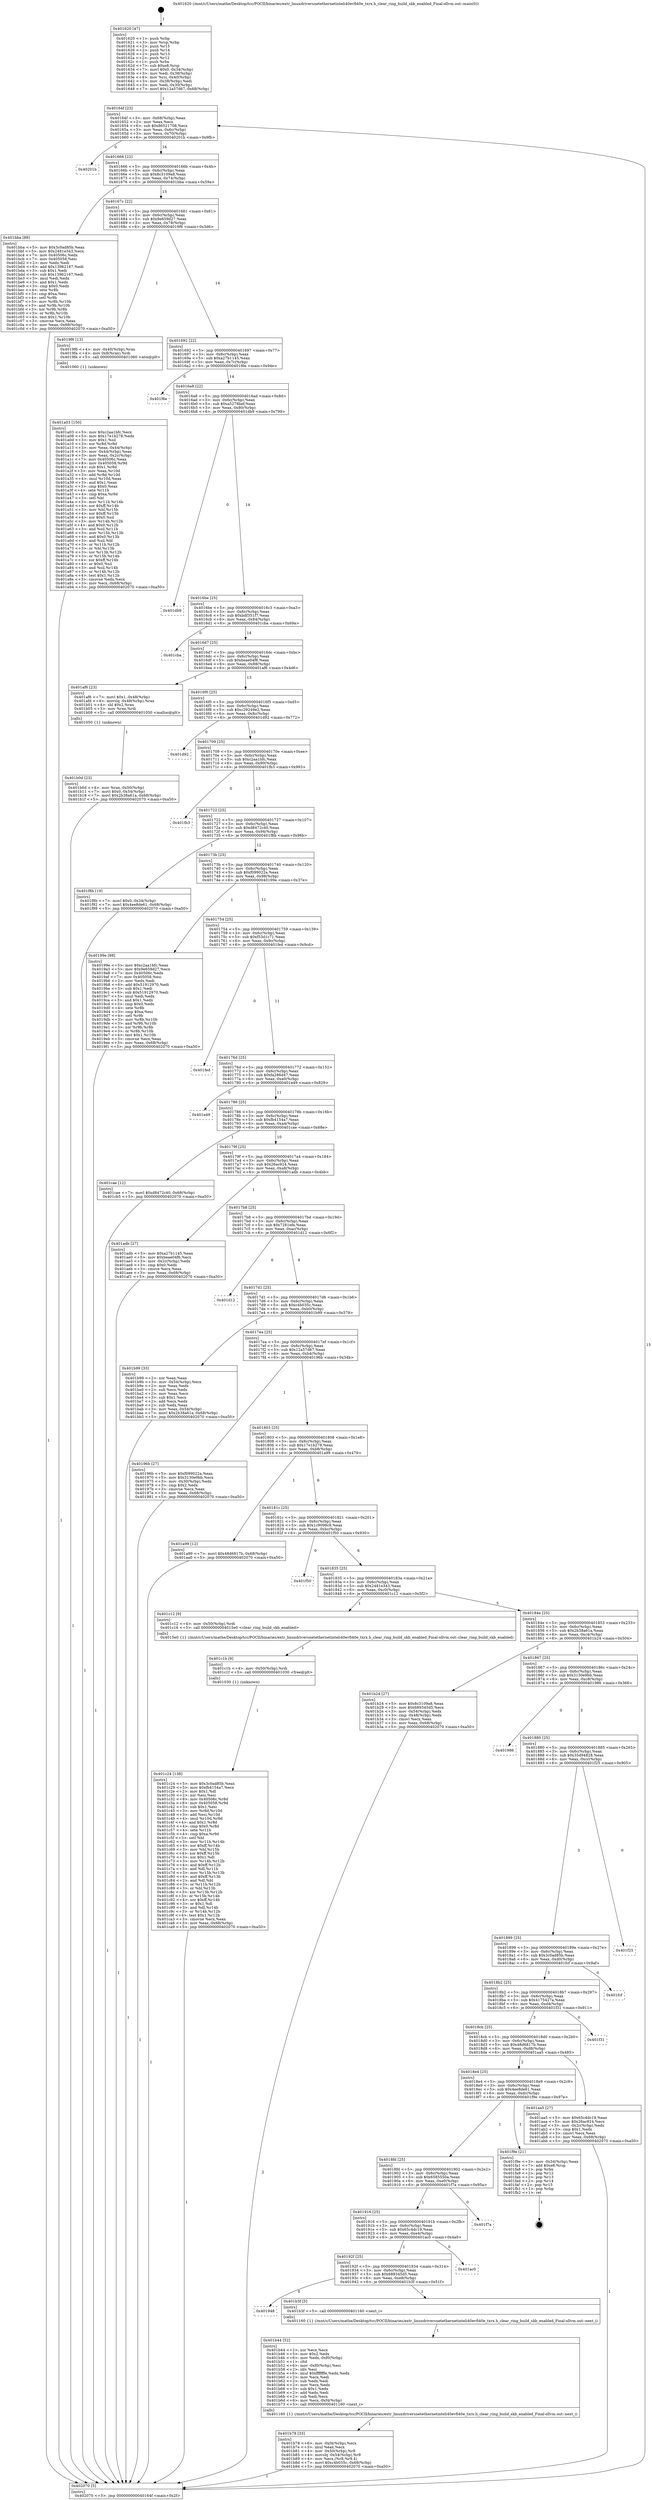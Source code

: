 digraph "0x401620" {
  label = "0x401620 (/mnt/c/Users/mathe/Desktop/tcc/POCII/binaries/extr_linuxdriversnetethernetinteli40evfi40e_txrx.h_clear_ring_build_skb_enabled_Final-ollvm.out::main(0))"
  labelloc = "t"
  node[shape=record]

  Entry [label="",width=0.3,height=0.3,shape=circle,fillcolor=black,style=filled]
  "0x40164f" [label="{
     0x40164f [23]\l
     | [instrs]\l
     &nbsp;&nbsp;0x40164f \<+3\>: mov -0x68(%rbp),%eax\l
     &nbsp;&nbsp;0x401652 \<+2\>: mov %eax,%ecx\l
     &nbsp;&nbsp;0x401654 \<+6\>: sub $0x86521708,%ecx\l
     &nbsp;&nbsp;0x40165a \<+3\>: mov %eax,-0x6c(%rbp)\l
     &nbsp;&nbsp;0x40165d \<+3\>: mov %ecx,-0x70(%rbp)\l
     &nbsp;&nbsp;0x401660 \<+6\>: je 000000000040201b \<main+0x9fb\>\l
  }"]
  "0x40201b" [label="{
     0x40201b\l
  }", style=dashed]
  "0x401666" [label="{
     0x401666 [22]\l
     | [instrs]\l
     &nbsp;&nbsp;0x401666 \<+5\>: jmp 000000000040166b \<main+0x4b\>\l
     &nbsp;&nbsp;0x40166b \<+3\>: mov -0x6c(%rbp),%eax\l
     &nbsp;&nbsp;0x40166e \<+5\>: sub $0x8c3109a8,%eax\l
     &nbsp;&nbsp;0x401673 \<+3\>: mov %eax,-0x74(%rbp)\l
     &nbsp;&nbsp;0x401676 \<+6\>: je 0000000000401bba \<main+0x59a\>\l
  }"]
  Exit [label="",width=0.3,height=0.3,shape=circle,fillcolor=black,style=filled,peripheries=2]
  "0x401bba" [label="{
     0x401bba [88]\l
     | [instrs]\l
     &nbsp;&nbsp;0x401bba \<+5\>: mov $0x3c0ad85b,%eax\l
     &nbsp;&nbsp;0x401bbf \<+5\>: mov $0x2481e343,%ecx\l
     &nbsp;&nbsp;0x401bc4 \<+7\>: mov 0x40506c,%edx\l
     &nbsp;&nbsp;0x401bcb \<+7\>: mov 0x405058,%esi\l
     &nbsp;&nbsp;0x401bd2 \<+2\>: mov %edx,%edi\l
     &nbsp;&nbsp;0x401bd4 \<+6\>: add $0x13962167,%edi\l
     &nbsp;&nbsp;0x401bda \<+3\>: sub $0x1,%edi\l
     &nbsp;&nbsp;0x401bdd \<+6\>: sub $0x13962167,%edi\l
     &nbsp;&nbsp;0x401be3 \<+3\>: imul %edi,%edx\l
     &nbsp;&nbsp;0x401be6 \<+3\>: and $0x1,%edx\l
     &nbsp;&nbsp;0x401be9 \<+3\>: cmp $0x0,%edx\l
     &nbsp;&nbsp;0x401bec \<+4\>: sete %r8b\l
     &nbsp;&nbsp;0x401bf0 \<+3\>: cmp $0xa,%esi\l
     &nbsp;&nbsp;0x401bf3 \<+4\>: setl %r9b\l
     &nbsp;&nbsp;0x401bf7 \<+3\>: mov %r8b,%r10b\l
     &nbsp;&nbsp;0x401bfa \<+3\>: and %r9b,%r10b\l
     &nbsp;&nbsp;0x401bfd \<+3\>: xor %r9b,%r8b\l
     &nbsp;&nbsp;0x401c00 \<+3\>: or %r8b,%r10b\l
     &nbsp;&nbsp;0x401c03 \<+4\>: test $0x1,%r10b\l
     &nbsp;&nbsp;0x401c07 \<+3\>: cmovne %ecx,%eax\l
     &nbsp;&nbsp;0x401c0a \<+3\>: mov %eax,-0x68(%rbp)\l
     &nbsp;&nbsp;0x401c0d \<+5\>: jmp 0000000000402070 \<main+0xa50\>\l
  }"]
  "0x40167c" [label="{
     0x40167c [22]\l
     | [instrs]\l
     &nbsp;&nbsp;0x40167c \<+5\>: jmp 0000000000401681 \<main+0x61\>\l
     &nbsp;&nbsp;0x401681 \<+3\>: mov -0x6c(%rbp),%eax\l
     &nbsp;&nbsp;0x401684 \<+5\>: sub $0x9e659d27,%eax\l
     &nbsp;&nbsp;0x401689 \<+3\>: mov %eax,-0x78(%rbp)\l
     &nbsp;&nbsp;0x40168c \<+6\>: je 00000000004019f6 \<main+0x3d6\>\l
  }"]
  "0x401c24" [label="{
     0x401c24 [138]\l
     | [instrs]\l
     &nbsp;&nbsp;0x401c24 \<+5\>: mov $0x3c0ad85b,%eax\l
     &nbsp;&nbsp;0x401c29 \<+5\>: mov $0xfb4154a7,%ecx\l
     &nbsp;&nbsp;0x401c2e \<+2\>: mov $0x1,%dl\l
     &nbsp;&nbsp;0x401c30 \<+2\>: xor %esi,%esi\l
     &nbsp;&nbsp;0x401c32 \<+8\>: mov 0x40506c,%r8d\l
     &nbsp;&nbsp;0x401c3a \<+8\>: mov 0x405058,%r9d\l
     &nbsp;&nbsp;0x401c42 \<+3\>: sub $0x1,%esi\l
     &nbsp;&nbsp;0x401c45 \<+3\>: mov %r8d,%r10d\l
     &nbsp;&nbsp;0x401c48 \<+3\>: add %esi,%r10d\l
     &nbsp;&nbsp;0x401c4b \<+4\>: imul %r10d,%r8d\l
     &nbsp;&nbsp;0x401c4f \<+4\>: and $0x1,%r8d\l
     &nbsp;&nbsp;0x401c53 \<+4\>: cmp $0x0,%r8d\l
     &nbsp;&nbsp;0x401c57 \<+4\>: sete %r11b\l
     &nbsp;&nbsp;0x401c5b \<+4\>: cmp $0xa,%r9d\l
     &nbsp;&nbsp;0x401c5f \<+3\>: setl %bl\l
     &nbsp;&nbsp;0x401c62 \<+3\>: mov %r11b,%r14b\l
     &nbsp;&nbsp;0x401c65 \<+4\>: xor $0xff,%r14b\l
     &nbsp;&nbsp;0x401c69 \<+3\>: mov %bl,%r15b\l
     &nbsp;&nbsp;0x401c6c \<+4\>: xor $0xff,%r15b\l
     &nbsp;&nbsp;0x401c70 \<+3\>: xor $0x1,%dl\l
     &nbsp;&nbsp;0x401c73 \<+3\>: mov %r14b,%r12b\l
     &nbsp;&nbsp;0x401c76 \<+4\>: and $0xff,%r12b\l
     &nbsp;&nbsp;0x401c7a \<+3\>: and %dl,%r11b\l
     &nbsp;&nbsp;0x401c7d \<+3\>: mov %r15b,%r13b\l
     &nbsp;&nbsp;0x401c80 \<+4\>: and $0xff,%r13b\l
     &nbsp;&nbsp;0x401c84 \<+2\>: and %dl,%bl\l
     &nbsp;&nbsp;0x401c86 \<+3\>: or %r11b,%r12b\l
     &nbsp;&nbsp;0x401c89 \<+3\>: or %bl,%r13b\l
     &nbsp;&nbsp;0x401c8c \<+3\>: xor %r13b,%r12b\l
     &nbsp;&nbsp;0x401c8f \<+3\>: or %r15b,%r14b\l
     &nbsp;&nbsp;0x401c92 \<+4\>: xor $0xff,%r14b\l
     &nbsp;&nbsp;0x401c96 \<+3\>: or $0x1,%dl\l
     &nbsp;&nbsp;0x401c99 \<+3\>: and %dl,%r14b\l
     &nbsp;&nbsp;0x401c9c \<+3\>: or %r14b,%r12b\l
     &nbsp;&nbsp;0x401c9f \<+4\>: test $0x1,%r12b\l
     &nbsp;&nbsp;0x401ca3 \<+3\>: cmovne %ecx,%eax\l
     &nbsp;&nbsp;0x401ca6 \<+3\>: mov %eax,-0x68(%rbp)\l
     &nbsp;&nbsp;0x401ca9 \<+5\>: jmp 0000000000402070 \<main+0xa50\>\l
  }"]
  "0x4019f6" [label="{
     0x4019f6 [13]\l
     | [instrs]\l
     &nbsp;&nbsp;0x4019f6 \<+4\>: mov -0x40(%rbp),%rax\l
     &nbsp;&nbsp;0x4019fa \<+4\>: mov 0x8(%rax),%rdi\l
     &nbsp;&nbsp;0x4019fe \<+5\>: call 0000000000401060 \<atoi@plt\>\l
     | [calls]\l
     &nbsp;&nbsp;0x401060 \{1\} (unknown)\l
  }"]
  "0x401692" [label="{
     0x401692 [22]\l
     | [instrs]\l
     &nbsp;&nbsp;0x401692 \<+5\>: jmp 0000000000401697 \<main+0x77\>\l
     &nbsp;&nbsp;0x401697 \<+3\>: mov -0x6c(%rbp),%eax\l
     &nbsp;&nbsp;0x40169a \<+5\>: sub $0xa27b1145,%eax\l
     &nbsp;&nbsp;0x40169f \<+3\>: mov %eax,-0x7c(%rbp)\l
     &nbsp;&nbsp;0x4016a2 \<+6\>: je 0000000000401f6e \<main+0x94e\>\l
  }"]
  "0x401c1b" [label="{
     0x401c1b [9]\l
     | [instrs]\l
     &nbsp;&nbsp;0x401c1b \<+4\>: mov -0x50(%rbp),%rdi\l
     &nbsp;&nbsp;0x401c1f \<+5\>: call 0000000000401030 \<free@plt\>\l
     | [calls]\l
     &nbsp;&nbsp;0x401030 \{1\} (unknown)\l
  }"]
  "0x401f6e" [label="{
     0x401f6e\l
  }", style=dashed]
  "0x4016a8" [label="{
     0x4016a8 [22]\l
     | [instrs]\l
     &nbsp;&nbsp;0x4016a8 \<+5\>: jmp 00000000004016ad \<main+0x8d\>\l
     &nbsp;&nbsp;0x4016ad \<+3\>: mov -0x6c(%rbp),%eax\l
     &nbsp;&nbsp;0x4016b0 \<+5\>: sub $0xa5278bef,%eax\l
     &nbsp;&nbsp;0x4016b5 \<+3\>: mov %eax,-0x80(%rbp)\l
     &nbsp;&nbsp;0x4016b8 \<+6\>: je 0000000000401db9 \<main+0x799\>\l
  }"]
  "0x401b78" [label="{
     0x401b78 [33]\l
     | [instrs]\l
     &nbsp;&nbsp;0x401b78 \<+6\>: mov -0xf4(%rbp),%ecx\l
     &nbsp;&nbsp;0x401b7e \<+3\>: imul %eax,%ecx\l
     &nbsp;&nbsp;0x401b81 \<+4\>: mov -0x50(%rbp),%r8\l
     &nbsp;&nbsp;0x401b85 \<+4\>: movslq -0x54(%rbp),%r9\l
     &nbsp;&nbsp;0x401b89 \<+4\>: mov %ecx,(%r8,%r9,4)\l
     &nbsp;&nbsp;0x401b8d \<+7\>: movl $0xc4b035c,-0x68(%rbp)\l
     &nbsp;&nbsp;0x401b94 \<+5\>: jmp 0000000000402070 \<main+0xa50\>\l
  }"]
  "0x401db9" [label="{
     0x401db9\l
  }", style=dashed]
  "0x4016be" [label="{
     0x4016be [25]\l
     | [instrs]\l
     &nbsp;&nbsp;0x4016be \<+5\>: jmp 00000000004016c3 \<main+0xa3\>\l
     &nbsp;&nbsp;0x4016c3 \<+3\>: mov -0x6c(%rbp),%eax\l
     &nbsp;&nbsp;0x4016c6 \<+5\>: sub $0xbdf351f7,%eax\l
     &nbsp;&nbsp;0x4016cb \<+6\>: mov %eax,-0x84(%rbp)\l
     &nbsp;&nbsp;0x4016d1 \<+6\>: je 0000000000401cba \<main+0x69a\>\l
  }"]
  "0x401b44" [label="{
     0x401b44 [52]\l
     | [instrs]\l
     &nbsp;&nbsp;0x401b44 \<+2\>: xor %ecx,%ecx\l
     &nbsp;&nbsp;0x401b46 \<+5\>: mov $0x2,%edx\l
     &nbsp;&nbsp;0x401b4b \<+6\>: mov %edx,-0xf0(%rbp)\l
     &nbsp;&nbsp;0x401b51 \<+1\>: cltd\l
     &nbsp;&nbsp;0x401b52 \<+6\>: mov -0xf0(%rbp),%esi\l
     &nbsp;&nbsp;0x401b58 \<+2\>: idiv %esi\l
     &nbsp;&nbsp;0x401b5a \<+6\>: imul $0xfffffffe,%edx,%edx\l
     &nbsp;&nbsp;0x401b60 \<+2\>: mov %ecx,%edi\l
     &nbsp;&nbsp;0x401b62 \<+2\>: sub %edx,%edi\l
     &nbsp;&nbsp;0x401b64 \<+2\>: mov %ecx,%edx\l
     &nbsp;&nbsp;0x401b66 \<+3\>: sub $0x1,%edx\l
     &nbsp;&nbsp;0x401b69 \<+2\>: add %edx,%edi\l
     &nbsp;&nbsp;0x401b6b \<+2\>: sub %edi,%ecx\l
     &nbsp;&nbsp;0x401b6d \<+6\>: mov %ecx,-0xf4(%rbp)\l
     &nbsp;&nbsp;0x401b73 \<+5\>: call 0000000000401160 \<next_i\>\l
     | [calls]\l
     &nbsp;&nbsp;0x401160 \{1\} (/mnt/c/Users/mathe/Desktop/tcc/POCII/binaries/extr_linuxdriversnetethernetinteli40evfi40e_txrx.h_clear_ring_build_skb_enabled_Final-ollvm.out::next_i)\l
  }"]
  "0x401cba" [label="{
     0x401cba\l
  }", style=dashed]
  "0x4016d7" [label="{
     0x4016d7 [25]\l
     | [instrs]\l
     &nbsp;&nbsp;0x4016d7 \<+5\>: jmp 00000000004016dc \<main+0xbc\>\l
     &nbsp;&nbsp;0x4016dc \<+3\>: mov -0x6c(%rbp),%eax\l
     &nbsp;&nbsp;0x4016df \<+5\>: sub $0xbeae04f6,%eax\l
     &nbsp;&nbsp;0x4016e4 \<+6\>: mov %eax,-0x88(%rbp)\l
     &nbsp;&nbsp;0x4016ea \<+6\>: je 0000000000401af6 \<main+0x4d6\>\l
  }"]
  "0x401948" [label="{
     0x401948\l
  }", style=dashed]
  "0x401af6" [label="{
     0x401af6 [23]\l
     | [instrs]\l
     &nbsp;&nbsp;0x401af6 \<+7\>: movl $0x1,-0x48(%rbp)\l
     &nbsp;&nbsp;0x401afd \<+4\>: movslq -0x48(%rbp),%rax\l
     &nbsp;&nbsp;0x401b01 \<+4\>: shl $0x2,%rax\l
     &nbsp;&nbsp;0x401b05 \<+3\>: mov %rax,%rdi\l
     &nbsp;&nbsp;0x401b08 \<+5\>: call 0000000000401050 \<malloc@plt\>\l
     | [calls]\l
     &nbsp;&nbsp;0x401050 \{1\} (unknown)\l
  }"]
  "0x4016f0" [label="{
     0x4016f0 [25]\l
     | [instrs]\l
     &nbsp;&nbsp;0x4016f0 \<+5\>: jmp 00000000004016f5 \<main+0xd5\>\l
     &nbsp;&nbsp;0x4016f5 \<+3\>: mov -0x6c(%rbp),%eax\l
     &nbsp;&nbsp;0x4016f8 \<+5\>: sub $0xc29249e2,%eax\l
     &nbsp;&nbsp;0x4016fd \<+6\>: mov %eax,-0x8c(%rbp)\l
     &nbsp;&nbsp;0x401703 \<+6\>: je 0000000000401d92 \<main+0x772\>\l
  }"]
  "0x401b3f" [label="{
     0x401b3f [5]\l
     | [instrs]\l
     &nbsp;&nbsp;0x401b3f \<+5\>: call 0000000000401160 \<next_i\>\l
     | [calls]\l
     &nbsp;&nbsp;0x401160 \{1\} (/mnt/c/Users/mathe/Desktop/tcc/POCII/binaries/extr_linuxdriversnetethernetinteli40evfi40e_txrx.h_clear_ring_build_skb_enabled_Final-ollvm.out::next_i)\l
  }"]
  "0x401d92" [label="{
     0x401d92\l
  }", style=dashed]
  "0x401709" [label="{
     0x401709 [25]\l
     | [instrs]\l
     &nbsp;&nbsp;0x401709 \<+5\>: jmp 000000000040170e \<main+0xee\>\l
     &nbsp;&nbsp;0x40170e \<+3\>: mov -0x6c(%rbp),%eax\l
     &nbsp;&nbsp;0x401711 \<+5\>: sub $0xc2aa1bfc,%eax\l
     &nbsp;&nbsp;0x401716 \<+6\>: mov %eax,-0x90(%rbp)\l
     &nbsp;&nbsp;0x40171c \<+6\>: je 0000000000401fb3 \<main+0x993\>\l
  }"]
  "0x40192f" [label="{
     0x40192f [25]\l
     | [instrs]\l
     &nbsp;&nbsp;0x40192f \<+5\>: jmp 0000000000401934 \<main+0x314\>\l
     &nbsp;&nbsp;0x401934 \<+3\>: mov -0x6c(%rbp),%eax\l
     &nbsp;&nbsp;0x401937 \<+5\>: sub $0x689345d5,%eax\l
     &nbsp;&nbsp;0x40193c \<+6\>: mov %eax,-0xe8(%rbp)\l
     &nbsp;&nbsp;0x401942 \<+6\>: je 0000000000401b3f \<main+0x51f\>\l
  }"]
  "0x401fb3" [label="{
     0x401fb3\l
  }", style=dashed]
  "0x401722" [label="{
     0x401722 [25]\l
     | [instrs]\l
     &nbsp;&nbsp;0x401722 \<+5\>: jmp 0000000000401727 \<main+0x107\>\l
     &nbsp;&nbsp;0x401727 \<+3\>: mov -0x6c(%rbp),%eax\l
     &nbsp;&nbsp;0x40172a \<+5\>: sub $0xd8472c40,%eax\l
     &nbsp;&nbsp;0x40172f \<+6\>: mov %eax,-0x94(%rbp)\l
     &nbsp;&nbsp;0x401735 \<+6\>: je 0000000000401f8b \<main+0x96b\>\l
  }"]
  "0x401ac0" [label="{
     0x401ac0\l
  }", style=dashed]
  "0x401f8b" [label="{
     0x401f8b [19]\l
     | [instrs]\l
     &nbsp;&nbsp;0x401f8b \<+7\>: movl $0x0,-0x34(%rbp)\l
     &nbsp;&nbsp;0x401f92 \<+7\>: movl $0x4ee8de61,-0x68(%rbp)\l
     &nbsp;&nbsp;0x401f99 \<+5\>: jmp 0000000000402070 \<main+0xa50\>\l
  }"]
  "0x40173b" [label="{
     0x40173b [25]\l
     | [instrs]\l
     &nbsp;&nbsp;0x40173b \<+5\>: jmp 0000000000401740 \<main+0x120\>\l
     &nbsp;&nbsp;0x401740 \<+3\>: mov -0x6c(%rbp),%eax\l
     &nbsp;&nbsp;0x401743 \<+5\>: sub $0xf099022a,%eax\l
     &nbsp;&nbsp;0x401748 \<+6\>: mov %eax,-0x98(%rbp)\l
     &nbsp;&nbsp;0x40174e \<+6\>: je 000000000040199e \<main+0x37e\>\l
  }"]
  "0x401916" [label="{
     0x401916 [25]\l
     | [instrs]\l
     &nbsp;&nbsp;0x401916 \<+5\>: jmp 000000000040191b \<main+0x2fb\>\l
     &nbsp;&nbsp;0x40191b \<+3\>: mov -0x6c(%rbp),%eax\l
     &nbsp;&nbsp;0x40191e \<+5\>: sub $0x65c4dc19,%eax\l
     &nbsp;&nbsp;0x401923 \<+6\>: mov %eax,-0xe4(%rbp)\l
     &nbsp;&nbsp;0x401929 \<+6\>: je 0000000000401ac0 \<main+0x4a0\>\l
  }"]
  "0x40199e" [label="{
     0x40199e [88]\l
     | [instrs]\l
     &nbsp;&nbsp;0x40199e \<+5\>: mov $0xc2aa1bfc,%eax\l
     &nbsp;&nbsp;0x4019a3 \<+5\>: mov $0x9e659d27,%ecx\l
     &nbsp;&nbsp;0x4019a8 \<+7\>: mov 0x40506c,%edx\l
     &nbsp;&nbsp;0x4019af \<+7\>: mov 0x405058,%esi\l
     &nbsp;&nbsp;0x4019b6 \<+2\>: mov %edx,%edi\l
     &nbsp;&nbsp;0x4019b8 \<+6\>: add $0x51912970,%edi\l
     &nbsp;&nbsp;0x4019be \<+3\>: sub $0x1,%edi\l
     &nbsp;&nbsp;0x4019c1 \<+6\>: sub $0x51912970,%edi\l
     &nbsp;&nbsp;0x4019c7 \<+3\>: imul %edi,%edx\l
     &nbsp;&nbsp;0x4019ca \<+3\>: and $0x1,%edx\l
     &nbsp;&nbsp;0x4019cd \<+3\>: cmp $0x0,%edx\l
     &nbsp;&nbsp;0x4019d0 \<+4\>: sete %r8b\l
     &nbsp;&nbsp;0x4019d4 \<+3\>: cmp $0xa,%esi\l
     &nbsp;&nbsp;0x4019d7 \<+4\>: setl %r9b\l
     &nbsp;&nbsp;0x4019db \<+3\>: mov %r8b,%r10b\l
     &nbsp;&nbsp;0x4019de \<+3\>: and %r9b,%r10b\l
     &nbsp;&nbsp;0x4019e1 \<+3\>: xor %r9b,%r8b\l
     &nbsp;&nbsp;0x4019e4 \<+3\>: or %r8b,%r10b\l
     &nbsp;&nbsp;0x4019e7 \<+4\>: test $0x1,%r10b\l
     &nbsp;&nbsp;0x4019eb \<+3\>: cmovne %ecx,%eax\l
     &nbsp;&nbsp;0x4019ee \<+3\>: mov %eax,-0x68(%rbp)\l
     &nbsp;&nbsp;0x4019f1 \<+5\>: jmp 0000000000402070 \<main+0xa50\>\l
  }"]
  "0x401754" [label="{
     0x401754 [25]\l
     | [instrs]\l
     &nbsp;&nbsp;0x401754 \<+5\>: jmp 0000000000401759 \<main+0x139\>\l
     &nbsp;&nbsp;0x401759 \<+3\>: mov -0x6c(%rbp),%eax\l
     &nbsp;&nbsp;0x40175c \<+5\>: sub $0xf53d1c71,%eax\l
     &nbsp;&nbsp;0x401761 \<+6\>: mov %eax,-0x9c(%rbp)\l
     &nbsp;&nbsp;0x401767 \<+6\>: je 0000000000401fed \<main+0x9cd\>\l
  }"]
  "0x401f7a" [label="{
     0x401f7a\l
  }", style=dashed]
  "0x401fed" [label="{
     0x401fed\l
  }", style=dashed]
  "0x40176d" [label="{
     0x40176d [25]\l
     | [instrs]\l
     &nbsp;&nbsp;0x40176d \<+5\>: jmp 0000000000401772 \<main+0x152\>\l
     &nbsp;&nbsp;0x401772 \<+3\>: mov -0x6c(%rbp),%eax\l
     &nbsp;&nbsp;0x401775 \<+5\>: sub $0xfa286d47,%eax\l
     &nbsp;&nbsp;0x40177a \<+6\>: mov %eax,-0xa0(%rbp)\l
     &nbsp;&nbsp;0x401780 \<+6\>: je 0000000000401e49 \<main+0x829\>\l
  }"]
  "0x4018fd" [label="{
     0x4018fd [25]\l
     | [instrs]\l
     &nbsp;&nbsp;0x4018fd \<+5\>: jmp 0000000000401902 \<main+0x2e2\>\l
     &nbsp;&nbsp;0x401902 \<+3\>: mov -0x6c(%rbp),%eax\l
     &nbsp;&nbsp;0x401905 \<+5\>: sub $0x6585550a,%eax\l
     &nbsp;&nbsp;0x40190a \<+6\>: mov %eax,-0xe0(%rbp)\l
     &nbsp;&nbsp;0x401910 \<+6\>: je 0000000000401f7a \<main+0x95a\>\l
  }"]
  "0x401e49" [label="{
     0x401e49\l
  }", style=dashed]
  "0x401786" [label="{
     0x401786 [25]\l
     | [instrs]\l
     &nbsp;&nbsp;0x401786 \<+5\>: jmp 000000000040178b \<main+0x16b\>\l
     &nbsp;&nbsp;0x40178b \<+3\>: mov -0x6c(%rbp),%eax\l
     &nbsp;&nbsp;0x40178e \<+5\>: sub $0xfb4154a7,%eax\l
     &nbsp;&nbsp;0x401793 \<+6\>: mov %eax,-0xa4(%rbp)\l
     &nbsp;&nbsp;0x401799 \<+6\>: je 0000000000401cae \<main+0x68e\>\l
  }"]
  "0x401f9e" [label="{
     0x401f9e [21]\l
     | [instrs]\l
     &nbsp;&nbsp;0x401f9e \<+3\>: mov -0x34(%rbp),%eax\l
     &nbsp;&nbsp;0x401fa1 \<+7\>: add $0xe8,%rsp\l
     &nbsp;&nbsp;0x401fa8 \<+1\>: pop %rbx\l
     &nbsp;&nbsp;0x401fa9 \<+2\>: pop %r12\l
     &nbsp;&nbsp;0x401fab \<+2\>: pop %r13\l
     &nbsp;&nbsp;0x401fad \<+2\>: pop %r14\l
     &nbsp;&nbsp;0x401faf \<+2\>: pop %r15\l
     &nbsp;&nbsp;0x401fb1 \<+1\>: pop %rbp\l
     &nbsp;&nbsp;0x401fb2 \<+1\>: ret\l
  }"]
  "0x401cae" [label="{
     0x401cae [12]\l
     | [instrs]\l
     &nbsp;&nbsp;0x401cae \<+7\>: movl $0xd8472c40,-0x68(%rbp)\l
     &nbsp;&nbsp;0x401cb5 \<+5\>: jmp 0000000000402070 \<main+0xa50\>\l
  }"]
  "0x40179f" [label="{
     0x40179f [25]\l
     | [instrs]\l
     &nbsp;&nbsp;0x40179f \<+5\>: jmp 00000000004017a4 \<main+0x184\>\l
     &nbsp;&nbsp;0x4017a4 \<+3\>: mov -0x6c(%rbp),%eax\l
     &nbsp;&nbsp;0x4017a7 \<+5\>: sub $0x26ac924,%eax\l
     &nbsp;&nbsp;0x4017ac \<+6\>: mov %eax,-0xa8(%rbp)\l
     &nbsp;&nbsp;0x4017b2 \<+6\>: je 0000000000401adb \<main+0x4bb\>\l
  }"]
  "0x401b0d" [label="{
     0x401b0d [23]\l
     | [instrs]\l
     &nbsp;&nbsp;0x401b0d \<+4\>: mov %rax,-0x50(%rbp)\l
     &nbsp;&nbsp;0x401b11 \<+7\>: movl $0x0,-0x54(%rbp)\l
     &nbsp;&nbsp;0x401b18 \<+7\>: movl $0x2b38a61a,-0x68(%rbp)\l
     &nbsp;&nbsp;0x401b1f \<+5\>: jmp 0000000000402070 \<main+0xa50\>\l
  }"]
  "0x401adb" [label="{
     0x401adb [27]\l
     | [instrs]\l
     &nbsp;&nbsp;0x401adb \<+5\>: mov $0xa27b1145,%eax\l
     &nbsp;&nbsp;0x401ae0 \<+5\>: mov $0xbeae04f6,%ecx\l
     &nbsp;&nbsp;0x401ae5 \<+3\>: mov -0x2c(%rbp),%edx\l
     &nbsp;&nbsp;0x401ae8 \<+3\>: cmp $0x0,%edx\l
     &nbsp;&nbsp;0x401aeb \<+3\>: cmove %ecx,%eax\l
     &nbsp;&nbsp;0x401aee \<+3\>: mov %eax,-0x68(%rbp)\l
     &nbsp;&nbsp;0x401af1 \<+5\>: jmp 0000000000402070 \<main+0xa50\>\l
  }"]
  "0x4017b8" [label="{
     0x4017b8 [25]\l
     | [instrs]\l
     &nbsp;&nbsp;0x4017b8 \<+5\>: jmp 00000000004017bd \<main+0x19d\>\l
     &nbsp;&nbsp;0x4017bd \<+3\>: mov -0x6c(%rbp),%eax\l
     &nbsp;&nbsp;0x4017c0 \<+5\>: sub $0x7281efe,%eax\l
     &nbsp;&nbsp;0x4017c5 \<+6\>: mov %eax,-0xac(%rbp)\l
     &nbsp;&nbsp;0x4017cb \<+6\>: je 0000000000401d12 \<main+0x6f2\>\l
  }"]
  "0x4018e4" [label="{
     0x4018e4 [25]\l
     | [instrs]\l
     &nbsp;&nbsp;0x4018e4 \<+5\>: jmp 00000000004018e9 \<main+0x2c9\>\l
     &nbsp;&nbsp;0x4018e9 \<+3\>: mov -0x6c(%rbp),%eax\l
     &nbsp;&nbsp;0x4018ec \<+5\>: sub $0x4ee8de61,%eax\l
     &nbsp;&nbsp;0x4018f1 \<+6\>: mov %eax,-0xdc(%rbp)\l
     &nbsp;&nbsp;0x4018f7 \<+6\>: je 0000000000401f9e \<main+0x97e\>\l
  }"]
  "0x401d12" [label="{
     0x401d12\l
  }", style=dashed]
  "0x4017d1" [label="{
     0x4017d1 [25]\l
     | [instrs]\l
     &nbsp;&nbsp;0x4017d1 \<+5\>: jmp 00000000004017d6 \<main+0x1b6\>\l
     &nbsp;&nbsp;0x4017d6 \<+3\>: mov -0x6c(%rbp),%eax\l
     &nbsp;&nbsp;0x4017d9 \<+5\>: sub $0xc4b035c,%eax\l
     &nbsp;&nbsp;0x4017de \<+6\>: mov %eax,-0xb0(%rbp)\l
     &nbsp;&nbsp;0x4017e4 \<+6\>: je 0000000000401b99 \<main+0x579\>\l
  }"]
  "0x401aa5" [label="{
     0x401aa5 [27]\l
     | [instrs]\l
     &nbsp;&nbsp;0x401aa5 \<+5\>: mov $0x65c4dc19,%eax\l
     &nbsp;&nbsp;0x401aaa \<+5\>: mov $0x26ac924,%ecx\l
     &nbsp;&nbsp;0x401aaf \<+3\>: mov -0x2c(%rbp),%edx\l
     &nbsp;&nbsp;0x401ab2 \<+3\>: cmp $0x1,%edx\l
     &nbsp;&nbsp;0x401ab5 \<+3\>: cmovl %ecx,%eax\l
     &nbsp;&nbsp;0x401ab8 \<+3\>: mov %eax,-0x68(%rbp)\l
     &nbsp;&nbsp;0x401abb \<+5\>: jmp 0000000000402070 \<main+0xa50\>\l
  }"]
  "0x401b99" [label="{
     0x401b99 [33]\l
     | [instrs]\l
     &nbsp;&nbsp;0x401b99 \<+2\>: xor %eax,%eax\l
     &nbsp;&nbsp;0x401b9b \<+3\>: mov -0x54(%rbp),%ecx\l
     &nbsp;&nbsp;0x401b9e \<+2\>: mov %eax,%edx\l
     &nbsp;&nbsp;0x401ba0 \<+2\>: sub %ecx,%edx\l
     &nbsp;&nbsp;0x401ba2 \<+2\>: mov %eax,%ecx\l
     &nbsp;&nbsp;0x401ba4 \<+3\>: sub $0x1,%ecx\l
     &nbsp;&nbsp;0x401ba7 \<+2\>: add %ecx,%edx\l
     &nbsp;&nbsp;0x401ba9 \<+2\>: sub %edx,%eax\l
     &nbsp;&nbsp;0x401bab \<+3\>: mov %eax,-0x54(%rbp)\l
     &nbsp;&nbsp;0x401bae \<+7\>: movl $0x2b38a61a,-0x68(%rbp)\l
     &nbsp;&nbsp;0x401bb5 \<+5\>: jmp 0000000000402070 \<main+0xa50\>\l
  }"]
  "0x4017ea" [label="{
     0x4017ea [25]\l
     | [instrs]\l
     &nbsp;&nbsp;0x4017ea \<+5\>: jmp 00000000004017ef \<main+0x1cf\>\l
     &nbsp;&nbsp;0x4017ef \<+3\>: mov -0x6c(%rbp),%eax\l
     &nbsp;&nbsp;0x4017f2 \<+5\>: sub $0x12a57d67,%eax\l
     &nbsp;&nbsp;0x4017f7 \<+6\>: mov %eax,-0xb4(%rbp)\l
     &nbsp;&nbsp;0x4017fd \<+6\>: je 000000000040196b \<main+0x34b\>\l
  }"]
  "0x4018cb" [label="{
     0x4018cb [25]\l
     | [instrs]\l
     &nbsp;&nbsp;0x4018cb \<+5\>: jmp 00000000004018d0 \<main+0x2b0\>\l
     &nbsp;&nbsp;0x4018d0 \<+3\>: mov -0x6c(%rbp),%eax\l
     &nbsp;&nbsp;0x4018d3 \<+5\>: sub $0x48d6817b,%eax\l
     &nbsp;&nbsp;0x4018d8 \<+6\>: mov %eax,-0xd8(%rbp)\l
     &nbsp;&nbsp;0x4018de \<+6\>: je 0000000000401aa5 \<main+0x485\>\l
  }"]
  "0x40196b" [label="{
     0x40196b [27]\l
     | [instrs]\l
     &nbsp;&nbsp;0x40196b \<+5\>: mov $0xf099022a,%eax\l
     &nbsp;&nbsp;0x401970 \<+5\>: mov $0x3130e9bb,%ecx\l
     &nbsp;&nbsp;0x401975 \<+3\>: mov -0x30(%rbp),%edx\l
     &nbsp;&nbsp;0x401978 \<+3\>: cmp $0x2,%edx\l
     &nbsp;&nbsp;0x40197b \<+3\>: cmovne %ecx,%eax\l
     &nbsp;&nbsp;0x40197e \<+3\>: mov %eax,-0x68(%rbp)\l
     &nbsp;&nbsp;0x401981 \<+5\>: jmp 0000000000402070 \<main+0xa50\>\l
  }"]
  "0x401803" [label="{
     0x401803 [25]\l
     | [instrs]\l
     &nbsp;&nbsp;0x401803 \<+5\>: jmp 0000000000401808 \<main+0x1e8\>\l
     &nbsp;&nbsp;0x401808 \<+3\>: mov -0x6c(%rbp),%eax\l
     &nbsp;&nbsp;0x40180b \<+5\>: sub $0x17e1b278,%eax\l
     &nbsp;&nbsp;0x401810 \<+6\>: mov %eax,-0xb8(%rbp)\l
     &nbsp;&nbsp;0x401816 \<+6\>: je 0000000000401a99 \<main+0x479\>\l
  }"]
  "0x402070" [label="{
     0x402070 [5]\l
     | [instrs]\l
     &nbsp;&nbsp;0x402070 \<+5\>: jmp 000000000040164f \<main+0x2f\>\l
  }"]
  "0x401620" [label="{
     0x401620 [47]\l
     | [instrs]\l
     &nbsp;&nbsp;0x401620 \<+1\>: push %rbp\l
     &nbsp;&nbsp;0x401621 \<+3\>: mov %rsp,%rbp\l
     &nbsp;&nbsp;0x401624 \<+2\>: push %r15\l
     &nbsp;&nbsp;0x401626 \<+2\>: push %r14\l
     &nbsp;&nbsp;0x401628 \<+2\>: push %r13\l
     &nbsp;&nbsp;0x40162a \<+2\>: push %r12\l
     &nbsp;&nbsp;0x40162c \<+1\>: push %rbx\l
     &nbsp;&nbsp;0x40162d \<+7\>: sub $0xe8,%rsp\l
     &nbsp;&nbsp;0x401634 \<+7\>: movl $0x0,-0x34(%rbp)\l
     &nbsp;&nbsp;0x40163b \<+3\>: mov %edi,-0x38(%rbp)\l
     &nbsp;&nbsp;0x40163e \<+4\>: mov %rsi,-0x40(%rbp)\l
     &nbsp;&nbsp;0x401642 \<+3\>: mov -0x38(%rbp),%edi\l
     &nbsp;&nbsp;0x401645 \<+3\>: mov %edi,-0x30(%rbp)\l
     &nbsp;&nbsp;0x401648 \<+7\>: movl $0x12a57d67,-0x68(%rbp)\l
  }"]
  "0x401a03" [label="{
     0x401a03 [150]\l
     | [instrs]\l
     &nbsp;&nbsp;0x401a03 \<+5\>: mov $0xc2aa1bfc,%ecx\l
     &nbsp;&nbsp;0x401a08 \<+5\>: mov $0x17e1b278,%edx\l
     &nbsp;&nbsp;0x401a0d \<+3\>: mov $0x1,%sil\l
     &nbsp;&nbsp;0x401a10 \<+3\>: xor %r8d,%r8d\l
     &nbsp;&nbsp;0x401a13 \<+3\>: mov %eax,-0x44(%rbp)\l
     &nbsp;&nbsp;0x401a16 \<+3\>: mov -0x44(%rbp),%eax\l
     &nbsp;&nbsp;0x401a19 \<+3\>: mov %eax,-0x2c(%rbp)\l
     &nbsp;&nbsp;0x401a1c \<+7\>: mov 0x40506c,%eax\l
     &nbsp;&nbsp;0x401a23 \<+8\>: mov 0x405058,%r9d\l
     &nbsp;&nbsp;0x401a2b \<+4\>: sub $0x1,%r8d\l
     &nbsp;&nbsp;0x401a2f \<+3\>: mov %eax,%r10d\l
     &nbsp;&nbsp;0x401a32 \<+3\>: add %r8d,%r10d\l
     &nbsp;&nbsp;0x401a35 \<+4\>: imul %r10d,%eax\l
     &nbsp;&nbsp;0x401a39 \<+3\>: and $0x1,%eax\l
     &nbsp;&nbsp;0x401a3c \<+3\>: cmp $0x0,%eax\l
     &nbsp;&nbsp;0x401a3f \<+4\>: sete %r11b\l
     &nbsp;&nbsp;0x401a43 \<+4\>: cmp $0xa,%r9d\l
     &nbsp;&nbsp;0x401a47 \<+3\>: setl %bl\l
     &nbsp;&nbsp;0x401a4a \<+3\>: mov %r11b,%r14b\l
     &nbsp;&nbsp;0x401a4d \<+4\>: xor $0xff,%r14b\l
     &nbsp;&nbsp;0x401a51 \<+3\>: mov %bl,%r15b\l
     &nbsp;&nbsp;0x401a54 \<+4\>: xor $0xff,%r15b\l
     &nbsp;&nbsp;0x401a58 \<+4\>: xor $0x0,%sil\l
     &nbsp;&nbsp;0x401a5c \<+3\>: mov %r14b,%r12b\l
     &nbsp;&nbsp;0x401a5f \<+4\>: and $0x0,%r12b\l
     &nbsp;&nbsp;0x401a63 \<+3\>: and %sil,%r11b\l
     &nbsp;&nbsp;0x401a66 \<+3\>: mov %r15b,%r13b\l
     &nbsp;&nbsp;0x401a69 \<+4\>: and $0x0,%r13b\l
     &nbsp;&nbsp;0x401a6d \<+3\>: and %sil,%bl\l
     &nbsp;&nbsp;0x401a70 \<+3\>: or %r11b,%r12b\l
     &nbsp;&nbsp;0x401a73 \<+3\>: or %bl,%r13b\l
     &nbsp;&nbsp;0x401a76 \<+3\>: xor %r13b,%r12b\l
     &nbsp;&nbsp;0x401a79 \<+3\>: or %r15b,%r14b\l
     &nbsp;&nbsp;0x401a7c \<+4\>: xor $0xff,%r14b\l
     &nbsp;&nbsp;0x401a80 \<+4\>: or $0x0,%sil\l
     &nbsp;&nbsp;0x401a84 \<+3\>: and %sil,%r14b\l
     &nbsp;&nbsp;0x401a87 \<+3\>: or %r14b,%r12b\l
     &nbsp;&nbsp;0x401a8a \<+4\>: test $0x1,%r12b\l
     &nbsp;&nbsp;0x401a8e \<+3\>: cmovne %edx,%ecx\l
     &nbsp;&nbsp;0x401a91 \<+3\>: mov %ecx,-0x68(%rbp)\l
     &nbsp;&nbsp;0x401a94 \<+5\>: jmp 0000000000402070 \<main+0xa50\>\l
  }"]
  "0x401f31" [label="{
     0x401f31\l
  }", style=dashed]
  "0x401a99" [label="{
     0x401a99 [12]\l
     | [instrs]\l
     &nbsp;&nbsp;0x401a99 \<+7\>: movl $0x48d6817b,-0x68(%rbp)\l
     &nbsp;&nbsp;0x401aa0 \<+5\>: jmp 0000000000402070 \<main+0xa50\>\l
  }"]
  "0x40181c" [label="{
     0x40181c [25]\l
     | [instrs]\l
     &nbsp;&nbsp;0x40181c \<+5\>: jmp 0000000000401821 \<main+0x201\>\l
     &nbsp;&nbsp;0x401821 \<+3\>: mov -0x6c(%rbp),%eax\l
     &nbsp;&nbsp;0x401824 \<+5\>: sub $0x1c9099c9,%eax\l
     &nbsp;&nbsp;0x401829 \<+6\>: mov %eax,-0xbc(%rbp)\l
     &nbsp;&nbsp;0x40182f \<+6\>: je 0000000000401f50 \<main+0x930\>\l
  }"]
  "0x4018b2" [label="{
     0x4018b2 [25]\l
     | [instrs]\l
     &nbsp;&nbsp;0x4018b2 \<+5\>: jmp 00000000004018b7 \<main+0x297\>\l
     &nbsp;&nbsp;0x4018b7 \<+3\>: mov -0x6c(%rbp),%eax\l
     &nbsp;&nbsp;0x4018ba \<+5\>: sub $0x4175427a,%eax\l
     &nbsp;&nbsp;0x4018bf \<+6\>: mov %eax,-0xd4(%rbp)\l
     &nbsp;&nbsp;0x4018c5 \<+6\>: je 0000000000401f31 \<main+0x911\>\l
  }"]
  "0x401f50" [label="{
     0x401f50\l
  }", style=dashed]
  "0x401835" [label="{
     0x401835 [25]\l
     | [instrs]\l
     &nbsp;&nbsp;0x401835 \<+5\>: jmp 000000000040183a \<main+0x21a\>\l
     &nbsp;&nbsp;0x40183a \<+3\>: mov -0x6c(%rbp),%eax\l
     &nbsp;&nbsp;0x40183d \<+5\>: sub $0x2481e343,%eax\l
     &nbsp;&nbsp;0x401842 \<+6\>: mov %eax,-0xc0(%rbp)\l
     &nbsp;&nbsp;0x401848 \<+6\>: je 0000000000401c12 \<main+0x5f2\>\l
  }"]
  "0x401fcf" [label="{
     0x401fcf\l
  }", style=dashed]
  "0x401c12" [label="{
     0x401c12 [9]\l
     | [instrs]\l
     &nbsp;&nbsp;0x401c12 \<+4\>: mov -0x50(%rbp),%rdi\l
     &nbsp;&nbsp;0x401c16 \<+5\>: call 00000000004015e0 \<clear_ring_build_skb_enabled\>\l
     | [calls]\l
     &nbsp;&nbsp;0x4015e0 \{1\} (/mnt/c/Users/mathe/Desktop/tcc/POCII/binaries/extr_linuxdriversnetethernetinteli40evfi40e_txrx.h_clear_ring_build_skb_enabled_Final-ollvm.out::clear_ring_build_skb_enabled)\l
  }"]
  "0x40184e" [label="{
     0x40184e [25]\l
     | [instrs]\l
     &nbsp;&nbsp;0x40184e \<+5\>: jmp 0000000000401853 \<main+0x233\>\l
     &nbsp;&nbsp;0x401853 \<+3\>: mov -0x6c(%rbp),%eax\l
     &nbsp;&nbsp;0x401856 \<+5\>: sub $0x2b38a61a,%eax\l
     &nbsp;&nbsp;0x40185b \<+6\>: mov %eax,-0xc4(%rbp)\l
     &nbsp;&nbsp;0x401861 \<+6\>: je 0000000000401b24 \<main+0x504\>\l
  }"]
  "0x401899" [label="{
     0x401899 [25]\l
     | [instrs]\l
     &nbsp;&nbsp;0x401899 \<+5\>: jmp 000000000040189e \<main+0x27e\>\l
     &nbsp;&nbsp;0x40189e \<+3\>: mov -0x6c(%rbp),%eax\l
     &nbsp;&nbsp;0x4018a1 \<+5\>: sub $0x3c0ad85b,%eax\l
     &nbsp;&nbsp;0x4018a6 \<+6\>: mov %eax,-0xd0(%rbp)\l
     &nbsp;&nbsp;0x4018ac \<+6\>: je 0000000000401fcf \<main+0x9af\>\l
  }"]
  "0x401b24" [label="{
     0x401b24 [27]\l
     | [instrs]\l
     &nbsp;&nbsp;0x401b24 \<+5\>: mov $0x8c3109a8,%eax\l
     &nbsp;&nbsp;0x401b29 \<+5\>: mov $0x689345d5,%ecx\l
     &nbsp;&nbsp;0x401b2e \<+3\>: mov -0x54(%rbp),%edx\l
     &nbsp;&nbsp;0x401b31 \<+3\>: cmp -0x48(%rbp),%edx\l
     &nbsp;&nbsp;0x401b34 \<+3\>: cmovl %ecx,%eax\l
     &nbsp;&nbsp;0x401b37 \<+3\>: mov %eax,-0x68(%rbp)\l
     &nbsp;&nbsp;0x401b3a \<+5\>: jmp 0000000000402070 \<main+0xa50\>\l
  }"]
  "0x401867" [label="{
     0x401867 [25]\l
     | [instrs]\l
     &nbsp;&nbsp;0x401867 \<+5\>: jmp 000000000040186c \<main+0x24c\>\l
     &nbsp;&nbsp;0x40186c \<+3\>: mov -0x6c(%rbp),%eax\l
     &nbsp;&nbsp;0x40186f \<+5\>: sub $0x3130e9bb,%eax\l
     &nbsp;&nbsp;0x401874 \<+6\>: mov %eax,-0xc8(%rbp)\l
     &nbsp;&nbsp;0x40187a \<+6\>: je 0000000000401986 \<main+0x366\>\l
  }"]
  "0x401f25" [label="{
     0x401f25\l
  }", style=dashed]
  "0x401986" [label="{
     0x401986\l
  }", style=dashed]
  "0x401880" [label="{
     0x401880 [25]\l
     | [instrs]\l
     &nbsp;&nbsp;0x401880 \<+5\>: jmp 0000000000401885 \<main+0x265\>\l
     &nbsp;&nbsp;0x401885 \<+3\>: mov -0x6c(%rbp),%eax\l
     &nbsp;&nbsp;0x401888 \<+5\>: sub $0x35d94828,%eax\l
     &nbsp;&nbsp;0x40188d \<+6\>: mov %eax,-0xcc(%rbp)\l
     &nbsp;&nbsp;0x401893 \<+6\>: je 0000000000401f25 \<main+0x905\>\l
  }"]
  Entry -> "0x401620" [label=" 1"]
  "0x40164f" -> "0x40201b" [label=" 0"]
  "0x40164f" -> "0x401666" [label=" 16"]
  "0x401f9e" -> Exit [label=" 1"]
  "0x401666" -> "0x401bba" [label=" 1"]
  "0x401666" -> "0x40167c" [label=" 15"]
  "0x401f8b" -> "0x402070" [label=" 1"]
  "0x40167c" -> "0x4019f6" [label=" 1"]
  "0x40167c" -> "0x401692" [label=" 14"]
  "0x401cae" -> "0x402070" [label=" 1"]
  "0x401692" -> "0x401f6e" [label=" 0"]
  "0x401692" -> "0x4016a8" [label=" 14"]
  "0x401c24" -> "0x402070" [label=" 1"]
  "0x4016a8" -> "0x401db9" [label=" 0"]
  "0x4016a8" -> "0x4016be" [label=" 14"]
  "0x401c1b" -> "0x401c24" [label=" 1"]
  "0x4016be" -> "0x401cba" [label=" 0"]
  "0x4016be" -> "0x4016d7" [label=" 14"]
  "0x401c12" -> "0x401c1b" [label=" 1"]
  "0x4016d7" -> "0x401af6" [label=" 1"]
  "0x4016d7" -> "0x4016f0" [label=" 13"]
  "0x401bba" -> "0x402070" [label=" 1"]
  "0x4016f0" -> "0x401d92" [label=" 0"]
  "0x4016f0" -> "0x401709" [label=" 13"]
  "0x401b99" -> "0x402070" [label=" 1"]
  "0x401709" -> "0x401fb3" [label=" 0"]
  "0x401709" -> "0x401722" [label=" 13"]
  "0x401b44" -> "0x401b78" [label=" 1"]
  "0x401722" -> "0x401f8b" [label=" 1"]
  "0x401722" -> "0x40173b" [label=" 12"]
  "0x401b3f" -> "0x401b44" [label=" 1"]
  "0x40173b" -> "0x40199e" [label=" 1"]
  "0x40173b" -> "0x401754" [label=" 11"]
  "0x40192f" -> "0x401b3f" [label=" 1"]
  "0x401754" -> "0x401fed" [label=" 0"]
  "0x401754" -> "0x40176d" [label=" 11"]
  "0x401b78" -> "0x402070" [label=" 1"]
  "0x40176d" -> "0x401e49" [label=" 0"]
  "0x40176d" -> "0x401786" [label=" 11"]
  "0x401916" -> "0x401ac0" [label=" 0"]
  "0x401786" -> "0x401cae" [label=" 1"]
  "0x401786" -> "0x40179f" [label=" 10"]
  "0x40192f" -> "0x401948" [label=" 0"]
  "0x40179f" -> "0x401adb" [label=" 1"]
  "0x40179f" -> "0x4017b8" [label=" 9"]
  "0x4018fd" -> "0x401f7a" [label=" 0"]
  "0x4017b8" -> "0x401d12" [label=" 0"]
  "0x4017b8" -> "0x4017d1" [label=" 9"]
  "0x401916" -> "0x40192f" [label=" 1"]
  "0x4017d1" -> "0x401b99" [label=" 1"]
  "0x4017d1" -> "0x4017ea" [label=" 8"]
  "0x4018e4" -> "0x4018fd" [label=" 1"]
  "0x4017ea" -> "0x40196b" [label=" 1"]
  "0x4017ea" -> "0x401803" [label=" 7"]
  "0x40196b" -> "0x402070" [label=" 1"]
  "0x401620" -> "0x40164f" [label=" 1"]
  "0x402070" -> "0x40164f" [label=" 15"]
  "0x40199e" -> "0x402070" [label=" 1"]
  "0x4019f6" -> "0x401a03" [label=" 1"]
  "0x401a03" -> "0x402070" [label=" 1"]
  "0x4018fd" -> "0x401916" [label=" 1"]
  "0x401803" -> "0x401a99" [label=" 1"]
  "0x401803" -> "0x40181c" [label=" 6"]
  "0x401a99" -> "0x402070" [label=" 1"]
  "0x401b24" -> "0x402070" [label=" 2"]
  "0x40181c" -> "0x401f50" [label=" 0"]
  "0x40181c" -> "0x401835" [label=" 6"]
  "0x401af6" -> "0x401b0d" [label=" 1"]
  "0x401835" -> "0x401c12" [label=" 1"]
  "0x401835" -> "0x40184e" [label=" 5"]
  "0x401adb" -> "0x402070" [label=" 1"]
  "0x40184e" -> "0x401b24" [label=" 2"]
  "0x40184e" -> "0x401867" [label=" 3"]
  "0x4018cb" -> "0x4018e4" [label=" 2"]
  "0x401867" -> "0x401986" [label=" 0"]
  "0x401867" -> "0x401880" [label=" 3"]
  "0x4018cb" -> "0x401aa5" [label=" 1"]
  "0x401880" -> "0x401f25" [label=" 0"]
  "0x401880" -> "0x401899" [label=" 3"]
  "0x401aa5" -> "0x402070" [label=" 1"]
  "0x401899" -> "0x401fcf" [label=" 0"]
  "0x401899" -> "0x4018b2" [label=" 3"]
  "0x401b0d" -> "0x402070" [label=" 1"]
  "0x4018b2" -> "0x401f31" [label=" 0"]
  "0x4018b2" -> "0x4018cb" [label=" 3"]
  "0x4018e4" -> "0x401f9e" [label=" 1"]
}

